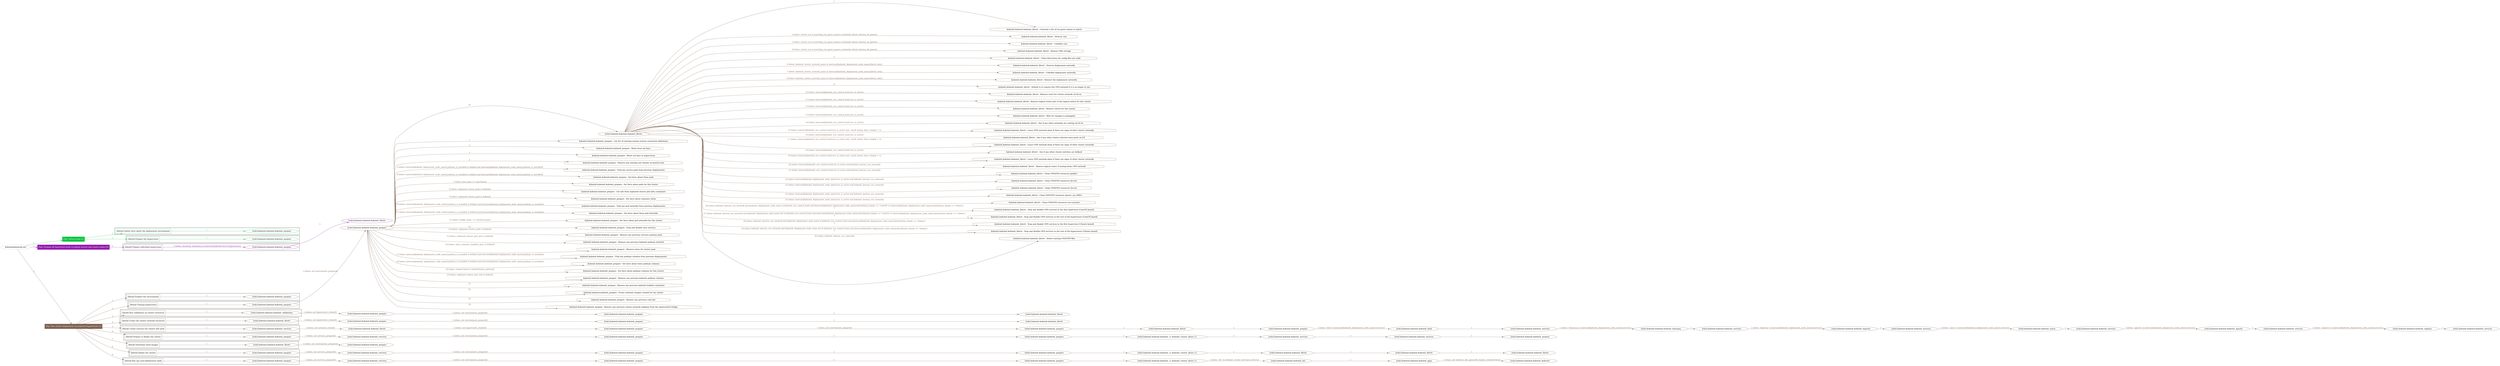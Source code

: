 digraph {
	graph [concentrate=true ordering=in rankdir=LR ratio=fill]
	edge [esep=5 sep=10]
	"kubeinit/playbook.yml" [id=root_node style=dotted]
	play_9b03c49f [label="Play: Initial setup (1)" color="#07c53e" fontcolor="#ffffff" id=play_9b03c49f shape=box style=filled tooltip=localhost]
	"kubeinit/playbook.yml" -> play_9b03c49f [label="1 " color="#07c53e" fontcolor="#07c53e" id=edge_ce563e84 labeltooltip="1 " tooltip="1 "]
	subgraph "kubeinit.kubeinit.kubeinit_prepare" {
		role_ea3f2d76 [label="[role] kubeinit.kubeinit.kubeinit_prepare" color="#07c53e" id=role_ea3f2d76 tooltip="kubeinit.kubeinit.kubeinit_prepare"]
	}
	subgraph "kubeinit.kubeinit.kubeinit_prepare" {
		role_910e93cd [label="[role] kubeinit.kubeinit.kubeinit_prepare" color="#07c53e" id=role_910e93cd tooltip="kubeinit.kubeinit.kubeinit_prepare"]
	}
	subgraph "Play: Initial setup (1)" {
		play_9b03c49f -> block_367d7895 [label=1 color="#07c53e" fontcolor="#07c53e" id=edge_4f99392d labeltooltip=1 tooltip=1]
		subgraph cluster_block_367d7895 {
			block_367d7895 [label="[block] Gather facts about the deployment environment" color="#07c53e" id=block_367d7895 labeltooltip="Gather facts about the deployment environment" shape=box tooltip="Gather facts about the deployment environment"]
			block_367d7895 -> role_ea3f2d76 [label="1 " color="#07c53e" fontcolor="#07c53e" id=edge_33736c6a labeltooltip="1 " tooltip="1 "]
		}
		play_9b03c49f -> block_047cd179 [label=2 color="#07c53e" fontcolor="#07c53e" id=edge_198507aa labeltooltip=2 tooltip=2]
		subgraph cluster_block_047cd179 {
			block_047cd179 [label="[block] Prepare the hypervisors" color="#07c53e" id=block_047cd179 labeltooltip="Prepare the hypervisors" shape=box tooltip="Prepare the hypervisors"]
			block_047cd179 -> role_910e93cd [label="1 " color="#07c53e" fontcolor="#07c53e" id=edge_87e7e172 labeltooltip="1 " tooltip="1 "]
		}
	}
	play_120de9be [label="Play: Prepare all hypervisor hosts to deploy service and cluster nodes (0)" color="#941daf" fontcolor="#ffffff" id=play_120de9be shape=box style=filled tooltip="Play: Prepare all hypervisor hosts to deploy service and cluster nodes (0)"]
	"kubeinit/playbook.yml" -> play_120de9be [label="2 " color="#941daf" fontcolor="#941daf" id=edge_dc11747a labeltooltip="2 " tooltip="2 "]
	subgraph "kubeinit.kubeinit.kubeinit_libvirt" {
		role_c453fd4f [label="[role] kubeinit.kubeinit.kubeinit_libvirt" color="#941daf" id=role_c453fd4f tooltip="kubeinit.kubeinit.kubeinit_libvirt"]
	}
	subgraph "kubeinit.kubeinit.kubeinit_prepare" {
		role_6e5f4d77 [label="[role] kubeinit.kubeinit.kubeinit_prepare" color="#941daf" id=role_6e5f4d77 tooltip="kubeinit.kubeinit.kubeinit_prepare"]
		role_6e5f4d77 -> role_c453fd4f [label="1 " color="#941daf" fontcolor="#941daf" id=edge_f08a06a0 labeltooltip="1 " tooltip="1 "]
	}
	subgraph "Play: Prepare all hypervisor hosts to deploy service and cluster nodes (0)" {
		play_120de9be -> block_267f014a [label=1 color="#941daf" fontcolor="#941daf" id=edge_0d3cc7b7 labeltooltip=1 tooltip=1]
		subgraph cluster_block_267f014a {
			block_267f014a [label="[block] Prepare individual hypervisors" color="#941daf" id=block_267f014a labeltooltip="Prepare individual hypervisors" shape=box tooltip="Prepare individual hypervisors"]
			block_267f014a -> role_6e5f4d77 [label="1 [when: inventory_hostname in hostvars['kubeinit-facts'].hypervisors]" color="#941daf" fontcolor="#941daf" id=edge_3fe60503 labeltooltip="1 [when: inventory_hostname in hostvars['kubeinit-facts'].hypervisors]" tooltip="1 [when: inventory_hostname in hostvars['kubeinit-facts'].hypervisors]"]
		}
	}
	play_b66ddc5e [label="Play: Run cluster deployment on prepared hypervisors (1)" color="#7d614f" fontcolor="#ffffff" id=play_b66ddc5e shape=box style=filled tooltip=localhost]
	"kubeinit/playbook.yml" -> play_b66ddc5e [label="3 " color="#7d614f" fontcolor="#7d614f" id=edge_ed02c7b2 labeltooltip="3 " tooltip="3 "]
	subgraph "kubeinit.kubeinit.kubeinit_prepare" {
		role_e4414ad1 [label="[role] kubeinit.kubeinit.kubeinit_prepare" color="#7d614f" id=role_e4414ad1 tooltip="kubeinit.kubeinit.kubeinit_prepare"]
	}
	subgraph "kubeinit.kubeinit.kubeinit_libvirt" {
		role_cb3f5aa1 [label="[role] kubeinit.kubeinit.kubeinit_libvirt" color="#7d614f" id=role_cb3f5aa1 tooltip="kubeinit.kubeinit.kubeinit_libvirt"]
		task_152ff842 [label="kubeinit.kubeinit.kubeinit_libvirt : Generate a list of vm guest names to match" color="#7d614f" id=task_152ff842 shape=octagon tooltip="kubeinit.kubeinit.kubeinit_libvirt : Generate a list of vm guest names to match"]
		role_cb3f5aa1 -> task_152ff842 [label="1 " color="#7d614f" fontcolor="#7d614f" id=edge_be69f2a0 labeltooltip="1 " tooltip="1 "]
		task_f68d11aa [label="kubeinit.kubeinit.kubeinit_libvirt : Destroy vms" color="#7d614f" id=task_f68d11aa shape=octagon tooltip="kubeinit.kubeinit.kubeinit_libvirt : Destroy vms"]
		role_cb3f5aa1 -> task_f68d11aa [label="2 [when: cluster_vm in matching_vm_guest_names or kubeinit_libvirt_destroy_all_guests]" color="#7d614f" fontcolor="#7d614f" id=edge_ba8ff03d labeltooltip="2 [when: cluster_vm in matching_vm_guest_names or kubeinit_libvirt_destroy_all_guests]" tooltip="2 [when: cluster_vm in matching_vm_guest_names or kubeinit_libvirt_destroy_all_guests]"]
		task_d63e0024 [label="kubeinit.kubeinit.kubeinit_libvirt : Undefine vms" color="#7d614f" id=task_d63e0024 shape=octagon tooltip="kubeinit.kubeinit.kubeinit_libvirt : Undefine vms"]
		role_cb3f5aa1 -> task_d63e0024 [label="3 [when: cluster_vm in matching_vm_guest_names or kubeinit_libvirt_destroy_all_guests]" color="#7d614f" fontcolor="#7d614f" id=edge_ff6541ff labeltooltip="3 [when: cluster_vm in matching_vm_guest_names or kubeinit_libvirt_destroy_all_guests]" tooltip="3 [when: cluster_vm in matching_vm_guest_names or kubeinit_libvirt_destroy_all_guests]"]
		task_0787a7e2 [label="kubeinit.kubeinit.kubeinit_libvirt : Remove VMs storage" color="#7d614f" id=task_0787a7e2 shape=octagon tooltip="kubeinit.kubeinit.kubeinit_libvirt : Remove VMs storage"]
		role_cb3f5aa1 -> task_0787a7e2 [label="4 [when: cluster_vm in matching_vm_guest_names or kubeinit_libvirt_destroy_all_guests]" color="#7d614f" fontcolor="#7d614f" id=edge_93c1e939 labeltooltip="4 [when: cluster_vm in matching_vm_guest_names or kubeinit_libvirt_destroy_all_guests]" tooltip="4 [when: cluster_vm in matching_vm_guest_names or kubeinit_libvirt_destroy_all_guests]"]
		task_1812cff5 [label="kubeinit.kubeinit.kubeinit_libvirt : Clean directories for config files per node" color="#7d614f" id=task_1812cff5 shape=octagon tooltip="kubeinit.kubeinit.kubeinit_libvirt : Clean directories for config files per node"]
		role_cb3f5aa1 -> task_1812cff5 [label="5 " color="#7d614f" fontcolor="#7d614f" id=edge_5e1ae7dd labeltooltip="5 " tooltip="5 "]
		task_f89df092 [label="kubeinit.kubeinit.kubeinit_libvirt : Destroy deployment networks" color="#7d614f" id=task_f89df092 shape=octagon tooltip="kubeinit.kubeinit.kubeinit_libvirt : Destroy deployment networks"]
		role_cb3f5aa1 -> task_f89df092 [label="6 [when: kubeinit_cluster_network_name in hostvars[kubeinit_deployment_node_name].libvirt_nets]" color="#7d614f" fontcolor="#7d614f" id=edge_91b33092 labeltooltip="6 [when: kubeinit_cluster_network_name in hostvars[kubeinit_deployment_node_name].libvirt_nets]" tooltip="6 [when: kubeinit_cluster_network_name in hostvars[kubeinit_deployment_node_name].libvirt_nets]"]
		task_be8a04f0 [label="kubeinit.kubeinit.kubeinit_libvirt : Undefine deployment networks" color="#7d614f" id=task_be8a04f0 shape=octagon tooltip="kubeinit.kubeinit.kubeinit_libvirt : Undefine deployment networks"]
		role_cb3f5aa1 -> task_be8a04f0 [label="7 [when: kubeinit_cluster_network_name in hostvars[kubeinit_deployment_node_name].libvirt_nets]" color="#7d614f" fontcolor="#7d614f" id=edge_1d83978b labeltooltip="7 [when: kubeinit_cluster_network_name in hostvars[kubeinit_deployment_node_name].libvirt_nets]" tooltip="7 [when: kubeinit_cluster_network_name in hostvars[kubeinit_deployment_node_name].libvirt_nets]"]
		task_0ae4b188 [label="kubeinit.kubeinit.kubeinit_libvirt : Remove the deployment networks" color="#7d614f" id=task_0ae4b188 shape=octagon tooltip="kubeinit.kubeinit.kubeinit_libvirt : Remove the deployment networks"]
		role_cb3f5aa1 -> task_0ae4b188 [label="8 [when: kubeinit_cluster_network_name in hostvars[kubeinit_deployment_node_name].libvirt_nets]" color="#7d614f" fontcolor="#7d614f" id=edge_84e04478 labeltooltip="8 [when: kubeinit_cluster_network_name in hostvars[kubeinit_deployment_node_name].libvirt_nets]" tooltip="8 [when: kubeinit_cluster_network_name in hostvars[kubeinit_deployment_node_name].libvirt_nets]"]
		task_77b7d2a0 [label="kubeinit.kubeinit.kubeinit_libvirt : Default is to remove the OVN network if it is no longer in use" color="#7d614f" id=task_77b7d2a0 shape=octagon tooltip="kubeinit.kubeinit.kubeinit_libvirt : Default is to remove the OVN network if it is no longer in use"]
		role_cb3f5aa1 -> task_77b7d2a0 [label="9 " color="#7d614f" fontcolor="#7d614f" id=edge_31753a27 labeltooltip="9 " tooltip="9 "]
		task_e1d1eb68 [label="kubeinit.kubeinit.kubeinit_libvirt : Remove route for cluster network via br-ex" color="#7d614f" id=task_e1d1eb68 shape=octagon tooltip="kubeinit.kubeinit.kubeinit_libvirt : Remove route for cluster network via br-ex"]
		role_cb3f5aa1 -> task_e1d1eb68 [label="10 [when: hostvars[kubeinit_ovn_central_host].ovs_is_active]" color="#7d614f" fontcolor="#7d614f" id=edge_6718ebf2 labeltooltip="10 [when: hostvars[kubeinit_ovn_central_host].ovs_is_active]" tooltip="10 [when: hostvars[kubeinit_ovn_central_host].ovs_is_active]"]
		task_5ffcaff9 [label="kubeinit.kubeinit.kubeinit_libvirt : Remove logical router port of the logical switch for this cluster" color="#7d614f" id=task_5ffcaff9 shape=octagon tooltip="kubeinit.kubeinit.kubeinit_libvirt : Remove logical router port of the logical switch for this cluster"]
		role_cb3f5aa1 -> task_5ffcaff9 [label="11 [when: hostvars[kubeinit_ovn_central_host].ovs_is_active]" color="#7d614f" fontcolor="#7d614f" id=edge_6e99b654 labeltooltip="11 [when: hostvars[kubeinit_ovn_central_host].ovs_is_active]" tooltip="11 [when: hostvars[kubeinit_ovn_central_host].ovs_is_active]"]
		task_8baf6401 [label="kubeinit.kubeinit.kubeinit_libvirt : Remove switch for this cluster" color="#7d614f" id=task_8baf6401 shape=octagon tooltip="kubeinit.kubeinit.kubeinit_libvirt : Remove switch for this cluster"]
		role_cb3f5aa1 -> task_8baf6401 [label="12 [when: hostvars[kubeinit_ovn_central_host].ovs_is_active]" color="#7d614f" fontcolor="#7d614f" id=edge_651eedff labeltooltip="12 [when: hostvars[kubeinit_ovn_central_host].ovs_is_active]" tooltip="12 [when: hostvars[kubeinit_ovn_central_host].ovs_is_active]"]
		task_18acc7c0 [label="kubeinit.kubeinit.kubeinit_libvirt : Wait for changes to propagate" color="#7d614f" id=task_18acc7c0 shape=octagon tooltip="kubeinit.kubeinit.kubeinit_libvirt : Wait for changes to propagate"]
		role_cb3f5aa1 -> task_18acc7c0 [label="13 [when: hostvars[kubeinit_ovn_central_host].ovs_is_active]" color="#7d614f" fontcolor="#7d614f" id=edge_e9fc0480 labeltooltip="13 [when: hostvars[kubeinit_ovn_central_host].ovs_is_active]" tooltip="13 [when: hostvars[kubeinit_ovn_central_host].ovs_is_active]"]
		task_b738a332 [label="kubeinit.kubeinit.kubeinit_libvirt : See if any other networks are routing via br-ex" color="#7d614f" id=task_b738a332 shape=octagon tooltip="kubeinit.kubeinit.kubeinit_libvirt : See if any other networks are routing via br-ex"]
		role_cb3f5aa1 -> task_b738a332 [label="14 [when: hostvars[kubeinit_ovn_central_host].ovs_is_active]" color="#7d614f" fontcolor="#7d614f" id=edge_4305cec6 labeltooltip="14 [when: hostvars[kubeinit_ovn_central_host].ovs_is_active]" tooltip="14 [when: hostvars[kubeinit_ovn_central_host].ovs_is_active]"]
		task_cc8a79f1 [label="kubeinit.kubeinit.kubeinit_libvirt : Leave OVN network alone if there are signs of other cluster networks" color="#7d614f" id=task_cc8a79f1 shape=octagon tooltip="kubeinit.kubeinit.kubeinit_libvirt : Leave OVN network alone if there are signs of other cluster networks"]
		role_cb3f5aa1 -> task_cc8a79f1 [label="15 [when: hostvars[kubeinit_ovn_central_host].ovs_is_active and _result.stdout_lines | length > 1]" color="#7d614f" fontcolor="#7d614f" id=edge_d80d308b labeltooltip="15 [when: hostvars[kubeinit_ovn_central_host].ovs_is_active and _result.stdout_lines | length > 1]" tooltip="15 [when: hostvars[kubeinit_ovn_central_host].ovs_is_active and _result.stdout_lines | length > 1]"]
		task_c8e9c8ca [label="kubeinit.kubeinit.kubeinit_libvirt : See if any other cluster switches have ports on lr0" color="#7d614f" id=task_c8e9c8ca shape=octagon tooltip="kubeinit.kubeinit.kubeinit_libvirt : See if any other cluster switches have ports on lr0"]
		role_cb3f5aa1 -> task_c8e9c8ca [label="16 [when: hostvars[kubeinit_ovn_central_host].ovs_is_active]" color="#7d614f" fontcolor="#7d614f" id=edge_13fbd708 labeltooltip="16 [when: hostvars[kubeinit_ovn_central_host].ovs_is_active]" tooltip="16 [when: hostvars[kubeinit_ovn_central_host].ovs_is_active]"]
		task_c481d9aa [label="kubeinit.kubeinit.kubeinit_libvirt : Leave OVN network alone if there are signs of other cluster networks" color="#7d614f" id=task_c481d9aa shape=octagon tooltip="kubeinit.kubeinit.kubeinit_libvirt : Leave OVN network alone if there are signs of other cluster networks"]
		role_cb3f5aa1 -> task_c481d9aa [label="17 [when: hostvars[kubeinit_ovn_central_host].ovs_is_active and _result.stdout_lines | length > 1]" color="#7d614f" fontcolor="#7d614f" id=edge_6d869e7c labeltooltip="17 [when: hostvars[kubeinit_ovn_central_host].ovs_is_active and _result.stdout_lines | length > 1]" tooltip="17 [when: hostvars[kubeinit_ovn_central_host].ovs_is_active and _result.stdout_lines | length > 1]"]
		task_601b9398 [label="kubeinit.kubeinit.kubeinit_libvirt : See if any other cluster switches are defined" color="#7d614f" id=task_601b9398 shape=octagon tooltip="kubeinit.kubeinit.kubeinit_libvirt : See if any other cluster switches are defined"]
		role_cb3f5aa1 -> task_601b9398 [label="18 [when: hostvars[kubeinit_ovn_central_host].ovs_is_active]" color="#7d614f" fontcolor="#7d614f" id=edge_7e398bae labeltooltip="18 [when: hostvars[kubeinit_ovn_central_host].ovs_is_active]" tooltip="18 [when: hostvars[kubeinit_ovn_central_host].ovs_is_active]"]
		task_a0e335ee [label="kubeinit.kubeinit.kubeinit_libvirt : Leave OVN network alone if there are signs of other cluster networks" color="#7d614f" id=task_a0e335ee shape=octagon tooltip="kubeinit.kubeinit.kubeinit_libvirt : Leave OVN network alone if there are signs of other cluster networks"]
		role_cb3f5aa1 -> task_a0e335ee [label="19 [when: hostvars[kubeinit_ovn_central_host].ovs_is_active and _result.stdout_lines | length > 1]" color="#7d614f" fontcolor="#7d614f" id=edge_edf853e1 labeltooltip="19 [when: hostvars[kubeinit_ovn_central_host].ovs_is_active and _result.stdout_lines | length > 1]" tooltip="19 [when: hostvars[kubeinit_ovn_central_host].ovs_is_active and _result.stdout_lines | length > 1]"]
		task_d4d294b4 [label="kubeinit.kubeinit.kubeinit_libvirt : Remove logical router if tearing down OVN network" color="#7d614f" id=task_d4d294b4 shape=octagon tooltip="kubeinit.kubeinit.kubeinit_libvirt : Remove logical router if tearing down OVN network"]
		role_cb3f5aa1 -> task_d4d294b4 [label="20 [when: hostvars[kubeinit_ovn_central_host].ovs_is_active and kubeinit_destroy_ovn_network]" color="#7d614f" fontcolor="#7d614f" id=edge_8a66e377 labeltooltip="20 [when: hostvars[kubeinit_ovn_central_host].ovs_is_active and kubeinit_destroy_ovn_network]" tooltip="20 [when: hostvars[kubeinit_ovn_central_host].ovs_is_active and kubeinit_destroy_ovn_network]"]
		task_e05523f5 [label="kubeinit.kubeinit.kubeinit_libvirt : Clean OVN/OVS resources (public)" color="#7d614f" id=task_e05523f5 shape=octagon tooltip="kubeinit.kubeinit.kubeinit_libvirt : Clean OVN/OVS resources (public)"]
		role_cb3f5aa1 -> task_e05523f5 [label="21 [when: hostvars[kubeinit_ovn_central_host].ovs_is_active and kubeinit_destroy_ovn_network]" color="#7d614f" fontcolor="#7d614f" id=edge_0ddb878b labeltooltip="21 [when: hostvars[kubeinit_ovn_central_host].ovs_is_active and kubeinit_destroy_ovn_network]" tooltip="21 [when: hostvars[kubeinit_ovn_central_host].ovs_is_active and kubeinit_destroy_ovn_network]"]
		task_2f2ffefe [label="kubeinit.kubeinit.kubeinit_libvirt : Clean OVN/OVS resources (br-int)" color="#7d614f" id=task_2f2ffefe shape=octagon tooltip="kubeinit.kubeinit.kubeinit_libvirt : Clean OVN/OVS resources (br-int)"]
		role_cb3f5aa1 -> task_2f2ffefe [label="22 [when: hostvars[kubeinit_deployment_node_name].ovs_is_active and kubeinit_destroy_ovn_network]" color="#7d614f" fontcolor="#7d614f" id=edge_df5b844f labeltooltip="22 [when: hostvars[kubeinit_deployment_node_name].ovs_is_active and kubeinit_destroy_ovn_network]" tooltip="22 [when: hostvars[kubeinit_deployment_node_name].ovs_is_active and kubeinit_destroy_ovn_network]"]
		task_a9607b09 [label="kubeinit.kubeinit.kubeinit_libvirt : Clean OVN/OVS resources (br-ex)" color="#7d614f" id=task_a9607b09 shape=octagon tooltip="kubeinit.kubeinit.kubeinit_libvirt : Clean OVN/OVS resources (br-ex)"]
		role_cb3f5aa1 -> task_a9607b09 [label="23 [when: hostvars[kubeinit_deployment_node_name].ovs_is_active and kubeinit_destroy_ovn_network]" color="#7d614f" fontcolor="#7d614f" id=edge_3186e2c1 labeltooltip="23 [when: hostvars[kubeinit_deployment_node_name].ovs_is_active and kubeinit_destroy_ovn_network]" tooltip="23 [when: hostvars[kubeinit_deployment_node_name].ovs_is_active and kubeinit_destroy_ovn_network]"]
		task_2b6ade35 [label="kubeinit.kubeinit.kubeinit_libvirt : Clean OVN/OVS resources (genev_sys_6081)" color="#7d614f" id=task_2b6ade35 shape=octagon tooltip="kubeinit.kubeinit.kubeinit_libvirt : Clean OVN/OVS resources (genev_sys_6081)"]
		role_cb3f5aa1 -> task_2b6ade35 [label="24 [when: hostvars[kubeinit_deployment_node_name].ovs_is_active and kubeinit_destroy_ovn_network]" color="#7d614f" fontcolor="#7d614f" id=edge_e80ba204 labeltooltip="24 [when: hostvars[kubeinit_deployment_node_name].ovs_is_active and kubeinit_destroy_ovn_network]" tooltip="24 [when: hostvars[kubeinit_deployment_node_name].ovs_is_active and kubeinit_destroy_ovn_network]"]
		task_a845f128 [label="kubeinit.kubeinit.kubeinit_libvirt : Clean OVN/OVS resources (ovs-system)" color="#7d614f" id=task_a845f128 shape=octagon tooltip="kubeinit.kubeinit.kubeinit_libvirt : Clean OVN/OVS resources (ovs-system)"]
		role_cb3f5aa1 -> task_a845f128 [label="25 [when: hostvars[kubeinit_deployment_node_name].ovs_is_active and kubeinit_destroy_ovn_network]" color="#7d614f" fontcolor="#7d614f" id=edge_c0b20e2d labeltooltip="25 [when: hostvars[kubeinit_deployment_node_name].ovs_is_active and kubeinit_destroy_ovn_network]" tooltip="25 [when: hostvars[kubeinit_deployment_node_name].ovs_is_active and kubeinit_destroy_ovn_network]"]
		task_f8474084 [label="kubeinit.kubeinit.kubeinit_libvirt : Stop and disable OVN services in the first hypervisor (CentOS based)" color="#7d614f" id=task_f8474084 shape=octagon tooltip="kubeinit.kubeinit.kubeinit_libvirt : Stop and disable OVN services in the first hypervisor (CentOS based)"]
		role_cb3f5aa1 -> task_f8474084 [label="26 [when: kubeinit_destroy_ovn_network and (kubeinit_deployment_node_name in kubeinit_ovn_central_host) and (hostvars[kubeinit_deployment_node_name].distribution_family == 'CentOS' or hostvars[kubeinit_deployment_node_name].distribution_family == 'Fedora')
]" color="#7d614f" fontcolor="#7d614f" id=edge_27b8c31a labeltooltip="26 [when: kubeinit_destroy_ovn_network and (kubeinit_deployment_node_name in kubeinit_ovn_central_host) and (hostvars[kubeinit_deployment_node_name].distribution_family == 'CentOS' or hostvars[kubeinit_deployment_node_name].distribution_family == 'Fedora')
]" tooltip="26 [when: kubeinit_destroy_ovn_network and (kubeinit_deployment_node_name in kubeinit_ovn_central_host) and (hostvars[kubeinit_deployment_node_name].distribution_family == 'CentOS' or hostvars[kubeinit_deployment_node_name].distribution_family == 'Fedora')
]"]
		task_1f9efeea [label="kubeinit.kubeinit.kubeinit_libvirt : Stop and disable OVN services in the rest of the hypervisors (CentOS based)" color="#7d614f" id=task_1f9efeea shape=octagon tooltip="kubeinit.kubeinit.kubeinit_libvirt : Stop and disable OVN services in the rest of the hypervisors (CentOS based)"]
		role_cb3f5aa1 -> task_1f9efeea [label="27 [when: kubeinit_destroy_ovn_network and (kubeinit_deployment_node_name not in kubeinit_ovn_central_host) and (hostvars[kubeinit_deployment_node_name].distribution_family == 'CentOS' or hostvars[kubeinit_deployment_node_name].distribution_family == 'Fedora')
]" color="#7d614f" fontcolor="#7d614f" id=edge_87b93292 labeltooltip="27 [when: kubeinit_destroy_ovn_network and (kubeinit_deployment_node_name not in kubeinit_ovn_central_host) and (hostvars[kubeinit_deployment_node_name].distribution_family == 'CentOS' or hostvars[kubeinit_deployment_node_name].distribution_family == 'Fedora')
]" tooltip="27 [when: kubeinit_destroy_ovn_network and (kubeinit_deployment_node_name not in kubeinit_ovn_central_host) and (hostvars[kubeinit_deployment_node_name].distribution_family == 'CentOS' or hostvars[kubeinit_deployment_node_name].distribution_family == 'Fedora')
]"]
		task_d31a7c79 [label="kubeinit.kubeinit.kubeinit_libvirt : Stop and disable OVN services in the first hypervisor (Ubuntu based)" color="#7d614f" id=task_d31a7c79 shape=octagon tooltip="kubeinit.kubeinit.kubeinit_libvirt : Stop and disable OVN services in the first hypervisor (Ubuntu based)"]
		role_cb3f5aa1 -> task_d31a7c79 [label="28 [when: kubeinit_destroy_ovn_network and (kubeinit_deployment_node_name in kubeinit_ovn_central_host) and (hostvars[kubeinit_deployment_node_name].distribution_family == 'Debian')
]" color="#7d614f" fontcolor="#7d614f" id=edge_0b1773cb labeltooltip="28 [when: kubeinit_destroy_ovn_network and (kubeinit_deployment_node_name in kubeinit_ovn_central_host) and (hostvars[kubeinit_deployment_node_name].distribution_family == 'Debian')
]" tooltip="28 [when: kubeinit_destroy_ovn_network and (kubeinit_deployment_node_name in kubeinit_ovn_central_host) and (hostvars[kubeinit_deployment_node_name].distribution_family == 'Debian')
]"]
		task_7dfd1e8e [label="kubeinit.kubeinit.kubeinit_libvirt : Stop and disable OVN services in the rest of the hypervisors (Ubuntu based)" color="#7d614f" id=task_7dfd1e8e shape=octagon tooltip="kubeinit.kubeinit.kubeinit_libvirt : Stop and disable OVN services in the rest of the hypervisors (Ubuntu based)"]
		role_cb3f5aa1 -> task_7dfd1e8e [label="29 [when: kubeinit_destroy_ovn_network and (kubeinit_deployment_node_name not in kubeinit_ovn_central_host) and (hostvars[kubeinit_deployment_node_name].distribution_family == 'Debian')
]" color="#7d614f" fontcolor="#7d614f" id=edge_e956a1b7 labeltooltip="29 [when: kubeinit_destroy_ovn_network and (kubeinit_deployment_node_name not in kubeinit_ovn_central_host) and (hostvars[kubeinit_deployment_node_name].distribution_family == 'Debian')
]" tooltip="29 [when: kubeinit_destroy_ovn_network and (kubeinit_deployment_node_name not in kubeinit_ovn_central_host) and (hostvars[kubeinit_deployment_node_name].distribution_family == 'Debian')
]"]
		task_c79d8764 [label="kubeinit.kubeinit.kubeinit_libvirt : Delete existing OVS/OVN files" color="#7d614f" id=task_c79d8764 shape=octagon tooltip="kubeinit.kubeinit.kubeinit_libvirt : Delete existing OVS/OVN files"]
		role_cb3f5aa1 -> task_c79d8764 [label="30 [when: kubeinit_destroy_ovn_network]" color="#7d614f" fontcolor="#7d614f" id=edge_5e4ae844 labeltooltip="30 [when: kubeinit_destroy_ovn_network]" tooltip="30 [when: kubeinit_destroy_ovn_network]"]
	}
	subgraph "kubeinit.kubeinit.kubeinit_prepare" {
		role_1305fa39 [label="[role] kubeinit.kubeinit.kubeinit_prepare" color="#7d614f" id=role_1305fa39 tooltip="kubeinit.kubeinit.kubeinit_prepare"]
		task_07530572 [label="kubeinit.kubeinit.kubeinit_prepare : Get list of existing remote system connection definitions" color="#7d614f" id=task_07530572 shape=octagon tooltip="kubeinit.kubeinit.kubeinit_prepare : Get list of existing remote system connection definitions"]
		role_1305fa39 -> task_07530572 [label="1 " color="#7d614f" fontcolor="#7d614f" id=edge_0e7c2be8 labeltooltip="1 " tooltip="1 "]
		task_9a6a26d5 [label="kubeinit.kubeinit.kubeinit_prepare : Reset local ssh keys" color="#7d614f" id=task_9a6a26d5 shape=octagon tooltip="kubeinit.kubeinit.kubeinit_prepare : Reset local ssh keys"]
		role_1305fa39 -> task_9a6a26d5 [label="2 " color="#7d614f" fontcolor="#7d614f" id=edge_40d7a63b labeltooltip="2 " tooltip="2 "]
		task_afe90c74 [label="kubeinit.kubeinit.kubeinit_prepare : Reset ssh keys in hypervisors" color="#7d614f" id=task_afe90c74 shape=octagon tooltip="kubeinit.kubeinit.kubeinit_prepare : Reset ssh keys in hypervisors"]
		role_1305fa39 -> task_afe90c74 [label="3 " color="#7d614f" fontcolor="#7d614f" id=edge_f7490c20 labeltooltip="3 " tooltip="3 "]
		task_6c004dfc [label="kubeinit.kubeinit.kubeinit_prepare : Remove any existing ssh tunnels on bastion host" color="#7d614f" id=task_6c004dfc shape=octagon tooltip="kubeinit.kubeinit.kubeinit_prepare : Remove any existing ssh tunnels on bastion host"]
		role_1305fa39 -> task_6c004dfc [label="4 " color="#7d614f" fontcolor="#7d614f" id=edge_57b8ab7f labeltooltip="4 " tooltip="4 "]
		task_c76e0305 [label="kubeinit.kubeinit.kubeinit_prepare : Find any service pods from previous deployments" color="#7d614f" id=task_c76e0305 shape=octagon tooltip="kubeinit.kubeinit.kubeinit_prepare : Find any service pods from previous deployments"]
		role_1305fa39 -> task_c76e0305 [label="5 [when: hostvars[kubeinit_deployment_node_name].podman_is_installed is defined and hostvars[kubeinit_deployment_node_name].podman_is_installed]" color="#7d614f" fontcolor="#7d614f" id=edge_1da28982 labeltooltip="5 [when: hostvars[kubeinit_deployment_node_name].podman_is_installed is defined and hostvars[kubeinit_deployment_node_name].podman_is_installed]" tooltip="5 [when: hostvars[kubeinit_deployment_node_name].podman_is_installed is defined and hostvars[kubeinit_deployment_node_name].podman_is_installed]"]
		task_81d58223 [label="kubeinit.kubeinit.kubeinit_prepare : Set facts about those pods" color="#7d614f" id=task_81d58223 shape=octagon tooltip="kubeinit.kubeinit.kubeinit_prepare : Set facts about those pods"]
		role_1305fa39 -> task_81d58223 [label="6 [when: hostvars[kubeinit_deployment_node_name].podman_is_installed is defined and hostvars[kubeinit_deployment_node_name].podman_is_installed]" color="#7d614f" fontcolor="#7d614f" id=edge_a1e1afdb labeltooltip="6 [when: hostvars[kubeinit_deployment_node_name].podman_is_installed is defined and hostvars[kubeinit_deployment_node_name].podman_is_installed]" tooltip="6 [when: hostvars[kubeinit_deployment_node_name].podman_is_installed is defined and hostvars[kubeinit_deployment_node_name].podman_is_installed]"]
		task_96f0ed7d [label="kubeinit.kubeinit.kubeinit_prepare : Set facts about pods for this cluster" color="#7d614f" id=task_96f0ed7d shape=octagon tooltip="kubeinit.kubeinit.kubeinit_prepare : Set facts about pods for this cluster"]
		role_1305fa39 -> task_96f0ed7d [label="7 [when: pod_name == pod.Name]" color="#7d614f" fontcolor="#7d614f" id=edge_bba8ddf0 labeltooltip="7 [when: pod_name == pod.Name]" tooltip="7 [when: pod_name == pod.Name]"]
		task_2ee943cb [label="kubeinit.kubeinit.kubeinit_prepare : Get info from orphaned cluster pod infra containers" color="#7d614f" id=task_2ee943cb shape=octagon tooltip="kubeinit.kubeinit.kubeinit_prepare : Get info from orphaned cluster pod infra containers"]
		role_1305fa39 -> task_2ee943cb [label="8 [when: orphaned_cluster_pods is defined]" color="#7d614f" fontcolor="#7d614f" id=edge_8aaa1b11 labeltooltip="8 [when: orphaned_cluster_pods is defined]" tooltip="8 [when: orphaned_cluster_pods is defined]"]
		task_6b6cdc06 [label="kubeinit.kubeinit.kubeinit_prepare : Set facts about container netns" color="#7d614f" id=task_6b6cdc06 shape=octagon tooltip="kubeinit.kubeinit.kubeinit_prepare : Set facts about container netns"]
		role_1305fa39 -> task_6b6cdc06 [label="9 [when: orphaned_cluster_pods is defined]" color="#7d614f" fontcolor="#7d614f" id=edge_9383192e labeltooltip="9 [when: orphaned_cluster_pods is defined]" tooltip="9 [when: orphaned_cluster_pods is defined]"]
		task_0dc20953 [label="kubeinit.kubeinit.kubeinit_prepare : Find any pod networks from previous deployments" color="#7d614f" id=task_0dc20953 shape=octagon tooltip="kubeinit.kubeinit.kubeinit_prepare : Find any pod networks from previous deployments"]
		role_1305fa39 -> task_0dc20953 [label="10 [when: hostvars[kubeinit_deployment_node_name].podman_is_installed is defined and hostvars[kubeinit_deployment_node_name].podman_is_installed]" color="#7d614f" fontcolor="#7d614f" id=edge_981bcd13 labeltooltip="10 [when: hostvars[kubeinit_deployment_node_name].podman_is_installed is defined and hostvars[kubeinit_deployment_node_name].podman_is_installed]" tooltip="10 [when: hostvars[kubeinit_deployment_node_name].podman_is_installed is defined and hostvars[kubeinit_deployment_node_name].podman_is_installed]"]
		task_c41add2a [label="kubeinit.kubeinit.kubeinit_prepare : Set facts about those pod networks" color="#7d614f" id=task_c41add2a shape=octagon tooltip="kubeinit.kubeinit.kubeinit_prepare : Set facts about those pod networks"]
		role_1305fa39 -> task_c41add2a [label="11 [when: hostvars[kubeinit_deployment_node_name].podman_is_installed is defined and hostvars[kubeinit_deployment_node_name].podman_is_installed]" color="#7d614f" fontcolor="#7d614f" id=edge_9c867794 labeltooltip="11 [when: hostvars[kubeinit_deployment_node_name].podman_is_installed is defined and hostvars[kubeinit_deployment_node_name].podman_is_installed]" tooltip="11 [when: hostvars[kubeinit_deployment_node_name].podman_is_installed is defined and hostvars[kubeinit_deployment_node_name].podman_is_installed]"]
		task_969ad214 [label="kubeinit.kubeinit.kubeinit_prepare : Set facts about pod networks for this cluster" color="#7d614f" id=task_969ad214 shape=octagon tooltip="kubeinit.kubeinit.kubeinit_prepare : Set facts about pod networks for this cluster"]
		role_1305fa39 -> task_969ad214 [label="12 [when: bridge_name == network.name]" color="#7d614f" fontcolor="#7d614f" id=edge_c661bb3a labeltooltip="12 [when: bridge_name == network.name]" tooltip="12 [when: bridge_name == network.name]"]
		task_3c321187 [label="kubeinit.kubeinit.kubeinit_prepare : Stop and disable user services" color="#7d614f" id=task_3c321187 shape=octagon tooltip="kubeinit.kubeinit.kubeinit_prepare : Stop and disable user services"]
		role_1305fa39 -> task_3c321187 [label="13 " color="#7d614f" fontcolor="#7d614f" id=edge_3879af79 labeltooltip="13 " tooltip="13 "]
		task_b31b9d04 [label="kubeinit.kubeinit.kubeinit_prepare : Remove any previous services podman pods" color="#7d614f" id=task_b31b9d04 shape=octagon tooltip="kubeinit.kubeinit.kubeinit_prepare : Remove any previous services podman pods"]
		role_1305fa39 -> task_b31b9d04 [label="14 [when: orphaned_cluster_pods is defined]" color="#7d614f" fontcolor="#7d614f" id=edge_d2e7b4a8 labeltooltip="14 [when: orphaned_cluster_pods is defined]" tooltip="14 [when: orphaned_cluster_pods is defined]"]
		task_568d9bd8 [label="kubeinit.kubeinit.kubeinit_prepare : Remove any previous kubeinit podman network" color="#7d614f" id=task_568d9bd8 shape=octagon tooltip="kubeinit.kubeinit.kubeinit_prepare : Remove any previous kubeinit podman network"]
		role_1305fa39 -> task_568d9bd8 [label="15 [when: orphaned_cluster_pod_nets is defined]" color="#7d614f" fontcolor="#7d614f" id=edge_5e031d22 labeltooltip="15 [when: orphaned_cluster_pod_nets is defined]" tooltip="15 [when: orphaned_cluster_pod_nets is defined]"]
		task_d0c32320 [label="kubeinit.kubeinit.kubeinit_prepare : Remove netns for cluster pods" color="#7d614f" id=task_d0c32320 shape=octagon tooltip="kubeinit.kubeinit.kubeinit_prepare : Remove netns for cluster pods"]
		role_1305fa39 -> task_d0c32320 [label="16 [when: infra_container_sandbox_keys is defined]" color="#7d614f" fontcolor="#7d614f" id=edge_d75b10b3 labeltooltip="16 [when: infra_container_sandbox_keys is defined]" tooltip="16 [when: infra_container_sandbox_keys is defined]"]
		task_2973e880 [label="kubeinit.kubeinit.kubeinit_prepare : Find any podman volumes from previous deployments" color="#7d614f" id=task_2973e880 shape=octagon tooltip="kubeinit.kubeinit.kubeinit_prepare : Find any podman volumes from previous deployments"]
		role_1305fa39 -> task_2973e880 [label="17 [when: hostvars[kubeinit_deployment_node_name].podman_is_installed is defined and hostvars[kubeinit_deployment_node_name].podman_is_installed]" color="#7d614f" fontcolor="#7d614f" id=edge_8a575874 labeltooltip="17 [when: hostvars[kubeinit_deployment_node_name].podman_is_installed is defined and hostvars[kubeinit_deployment_node_name].podman_is_installed]" tooltip="17 [when: hostvars[kubeinit_deployment_node_name].podman_is_installed is defined and hostvars[kubeinit_deployment_node_name].podman_is_installed]"]
		task_5b82c3c7 [label="kubeinit.kubeinit.kubeinit_prepare : Set facts about those podman volumes" color="#7d614f" id=task_5b82c3c7 shape=octagon tooltip="kubeinit.kubeinit.kubeinit_prepare : Set facts about those podman volumes"]
		role_1305fa39 -> task_5b82c3c7 [label="18 [when: hostvars[kubeinit_deployment_node_name].podman_is_installed is defined and hostvars[kubeinit_deployment_node_name].podman_is_installed]" color="#7d614f" fontcolor="#7d614f" id=edge_d858a864 labeltooltip="18 [when: hostvars[kubeinit_deployment_node_name].podman_is_installed is defined and hostvars[kubeinit_deployment_node_name].podman_is_installed]" tooltip="18 [when: hostvars[kubeinit_deployment_node_name].podman_is_installed is defined and hostvars[kubeinit_deployment_node_name].podman_is_installed]"]
		task_e4d938da [label="kubeinit.kubeinit.kubeinit_prepare : Set facts about podman volumes for this cluster" color="#7d614f" id=task_e4d938da shape=octagon tooltip="kubeinit.kubeinit.kubeinit_prepare : Set facts about podman volumes for this cluster"]
		role_1305fa39 -> task_e4d938da [label="19 [when: volume.Name is match(cluster_pattern)]" color="#7d614f" fontcolor="#7d614f" id=edge_ff44c70b labeltooltip="19 [when: volume.Name is match(cluster_pattern)]" tooltip="19 [when: volume.Name is match(cluster_pattern)]"]
		task_229a72b3 [label="kubeinit.kubeinit.kubeinit_prepare : Remove any previous kubeinit podman volumes" color="#7d614f" id=task_229a72b3 shape=octagon tooltip="kubeinit.kubeinit.kubeinit_prepare : Remove any previous kubeinit podman volumes"]
		role_1305fa39 -> task_229a72b3 [label="20 [when: orphaned_cluster_pod_vols is defined]" color="#7d614f" fontcolor="#7d614f" id=edge_b6919438 labeltooltip="20 [when: orphaned_cluster_pod_vols is defined]" tooltip="20 [when: orphaned_cluster_pod_vols is defined]"]
		task_ab149ce8 [label="kubeinit.kubeinit.kubeinit_prepare : Remove any previous kubeinit buildah containers" color="#7d614f" id=task_ab149ce8 shape=octagon tooltip="kubeinit.kubeinit.kubeinit_prepare : Remove any previous kubeinit buildah containers"]
		role_1305fa39 -> task_ab149ce8 [label="21 " color="#7d614f" fontcolor="#7d614f" id=edge_fa92a5ed labeltooltip="21 " tooltip="21 "]
		task_96c40855 [label="kubeinit.kubeinit.kubeinit_prepare : Prune container images created for the cluster" color="#7d614f" id=task_96c40855 shape=octagon tooltip="kubeinit.kubeinit.kubeinit_prepare : Prune container images created for the cluster"]
		role_1305fa39 -> task_96c40855 [label="22 " color="#7d614f" fontcolor="#7d614f" id=edge_ae1ba014 labeltooltip="22 " tooltip="22 "]
		task_13ab0bfd [label="kubeinit.kubeinit.kubeinit_prepare : Remove any previous veth dev" color="#7d614f" id=task_13ab0bfd shape=octagon tooltip="kubeinit.kubeinit.kubeinit_prepare : Remove any previous veth dev"]
		role_1305fa39 -> task_13ab0bfd [label="23 " color="#7d614f" fontcolor="#7d614f" id=edge_b15c7baa labeltooltip="23 " tooltip="23 "]
		task_591d3098 [label="kubeinit.kubeinit.kubeinit_prepare : Remove any previous cluster network endpoint from the openvswitch bridge" color="#7d614f" id=task_591d3098 shape=octagon tooltip="kubeinit.kubeinit.kubeinit_prepare : Remove any previous cluster network endpoint from the openvswitch bridge"]
		role_1305fa39 -> task_591d3098 [label="24 " color="#7d614f" fontcolor="#7d614f" id=edge_e77fd4dd labeltooltip="24 " tooltip="24 "]
		role_1305fa39 -> role_cb3f5aa1 [label="25 " color="#7d614f" fontcolor="#7d614f" id=edge_f51152d0 labeltooltip="25 " tooltip="25 "]
	}
	subgraph "kubeinit.kubeinit.kubeinit_prepare" {
		role_b50e9c7e [label="[role] kubeinit.kubeinit.kubeinit_prepare" color="#7d614f" id=role_b50e9c7e tooltip="kubeinit.kubeinit.kubeinit_prepare"]
		role_b50e9c7e -> role_1305fa39 [label="1 [when: not environment_prepared]" color="#7d614f" fontcolor="#7d614f" id=edge_c71a978b labeltooltip="1 [when: not environment_prepared]" tooltip="1 [when: not environment_prepared]"]
	}
	subgraph "kubeinit.kubeinit.kubeinit_libvirt" {
		role_cf2c6d75 [label="[role] kubeinit.kubeinit.kubeinit_libvirt" color="#7d614f" id=role_cf2c6d75 tooltip="kubeinit.kubeinit.kubeinit_libvirt"]
	}
	subgraph "kubeinit.kubeinit.kubeinit_prepare" {
		role_45f0d43e [label="[role] kubeinit.kubeinit.kubeinit_prepare" color="#7d614f" id=role_45f0d43e tooltip="kubeinit.kubeinit.kubeinit_prepare"]
		role_45f0d43e -> role_cf2c6d75 [label="1 " color="#7d614f" fontcolor="#7d614f" id=edge_edf56524 labeltooltip="1 " tooltip="1 "]
	}
	subgraph "kubeinit.kubeinit.kubeinit_prepare" {
		role_36e6b920 [label="[role] kubeinit.kubeinit.kubeinit_prepare" color="#7d614f" id=role_36e6b920 tooltip="kubeinit.kubeinit.kubeinit_prepare"]
		role_36e6b920 -> role_45f0d43e [label="1 [when: not environment_prepared]" color="#7d614f" fontcolor="#7d614f" id=edge_c31ab4fa labeltooltip="1 [when: not environment_prepared]" tooltip="1 [when: not environment_prepared]"]
	}
	subgraph "kubeinit.kubeinit.kubeinit_validations" {
		role_872a0805 [label="[role] kubeinit.kubeinit.kubeinit_validations" color="#7d614f" id=role_872a0805 tooltip="kubeinit.kubeinit.kubeinit_validations"]
		role_872a0805 -> role_36e6b920 [label="1 [when: not hypervisors_cleaned]" color="#7d614f" fontcolor="#7d614f" id=edge_79d1aeef labeltooltip="1 [when: not hypervisors_cleaned]" tooltip="1 [when: not hypervisors_cleaned]"]
	}
	subgraph "kubeinit.kubeinit.kubeinit_libvirt" {
		role_ad26671f [label="[role] kubeinit.kubeinit.kubeinit_libvirt" color="#7d614f" id=role_ad26671f tooltip="kubeinit.kubeinit.kubeinit_libvirt"]
	}
	subgraph "kubeinit.kubeinit.kubeinit_prepare" {
		role_972b7a59 [label="[role] kubeinit.kubeinit.kubeinit_prepare" color="#7d614f" id=role_972b7a59 tooltip="kubeinit.kubeinit.kubeinit_prepare"]
		role_972b7a59 -> role_ad26671f [label="1 " color="#7d614f" fontcolor="#7d614f" id=edge_adc4ce73 labeltooltip="1 " tooltip="1 "]
	}
	subgraph "kubeinit.kubeinit.kubeinit_prepare" {
		role_2de4ba44 [label="[role] kubeinit.kubeinit.kubeinit_prepare" color="#7d614f" id=role_2de4ba44 tooltip="kubeinit.kubeinit.kubeinit_prepare"]
		role_2de4ba44 -> role_972b7a59 [label="1 [when: not environment_prepared]" color="#7d614f" fontcolor="#7d614f" id=edge_60b7972f labeltooltip="1 [when: not environment_prepared]" tooltip="1 [when: not environment_prepared]"]
	}
	subgraph "kubeinit.kubeinit.kubeinit_libvirt" {
		role_8a8c46c4 [label="[role] kubeinit.kubeinit.kubeinit_libvirt" color="#7d614f" id=role_8a8c46c4 tooltip="kubeinit.kubeinit.kubeinit_libvirt"]
		role_8a8c46c4 -> role_2de4ba44 [label="1 [when: not hypervisors_cleaned]" color="#7d614f" fontcolor="#7d614f" id=edge_8be74636 labeltooltip="1 [when: not hypervisors_cleaned]" tooltip="1 [when: not hypervisors_cleaned]"]
	}
	subgraph "kubeinit.kubeinit.kubeinit_services" {
		role_b543283d [label="[role] kubeinit.kubeinit.kubeinit_services" color="#7d614f" id=role_b543283d tooltip="kubeinit.kubeinit.kubeinit_services"]
	}
	subgraph "kubeinit.kubeinit.kubeinit_registry" {
		role_dfd4e4c7 [label="[role] kubeinit.kubeinit.kubeinit_registry" color="#7d614f" id=role_dfd4e4c7 tooltip="kubeinit.kubeinit.kubeinit_registry"]
		role_dfd4e4c7 -> role_b543283d [label="1 " color="#7d614f" fontcolor="#7d614f" id=edge_8f48f579 labeltooltip="1 " tooltip="1 "]
	}
	subgraph "kubeinit.kubeinit.kubeinit_services" {
		role_39b8b806 [label="[role] kubeinit.kubeinit.kubeinit_services" color="#7d614f" id=role_39b8b806 tooltip="kubeinit.kubeinit.kubeinit_services"]
		role_39b8b806 -> role_dfd4e4c7 [label="1 [when: 'registry' in hostvars[kubeinit_deployment_node_name].services]" color="#7d614f" fontcolor="#7d614f" id=edge_9f2d0caf labeltooltip="1 [when: 'registry' in hostvars[kubeinit_deployment_node_name].services]" tooltip="1 [when: 'registry' in hostvars[kubeinit_deployment_node_name].services]"]
	}
	subgraph "kubeinit.kubeinit.kubeinit_apache" {
		role_dbaed63a [label="[role] kubeinit.kubeinit.kubeinit_apache" color="#7d614f" id=role_dbaed63a tooltip="kubeinit.kubeinit.kubeinit_apache"]
		role_dbaed63a -> role_39b8b806 [label="1 " color="#7d614f" fontcolor="#7d614f" id=edge_3ec58551 labeltooltip="1 " tooltip="1 "]
	}
	subgraph "kubeinit.kubeinit.kubeinit_services" {
		role_98a5c179 [label="[role] kubeinit.kubeinit.kubeinit_services" color="#7d614f" id=role_98a5c179 tooltip="kubeinit.kubeinit.kubeinit_services"]
		role_98a5c179 -> role_dbaed63a [label="1 [when: 'apache' in hostvars[kubeinit_deployment_node_name].services]" color="#7d614f" fontcolor="#7d614f" id=edge_13b4ba68 labeltooltip="1 [when: 'apache' in hostvars[kubeinit_deployment_node_name].services]" tooltip="1 [when: 'apache' in hostvars[kubeinit_deployment_node_name].services]"]
	}
	subgraph "kubeinit.kubeinit.kubeinit_nexus" {
		role_d4ae79cb [label="[role] kubeinit.kubeinit.kubeinit_nexus" color="#7d614f" id=role_d4ae79cb tooltip="kubeinit.kubeinit.kubeinit_nexus"]
		role_d4ae79cb -> role_98a5c179 [label="1 " color="#7d614f" fontcolor="#7d614f" id=edge_ffbaf236 labeltooltip="1 " tooltip="1 "]
	}
	subgraph "kubeinit.kubeinit.kubeinit_services" {
		role_8717e138 [label="[role] kubeinit.kubeinit.kubeinit_services" color="#7d614f" id=role_8717e138 tooltip="kubeinit.kubeinit.kubeinit_services"]
		role_8717e138 -> role_d4ae79cb [label="1 [when: 'nexus' in hostvars[kubeinit_deployment_node_name].services]" color="#7d614f" fontcolor="#7d614f" id=edge_ed0ef38d labeltooltip="1 [when: 'nexus' in hostvars[kubeinit_deployment_node_name].services]" tooltip="1 [when: 'nexus' in hostvars[kubeinit_deployment_node_name].services]"]
	}
	subgraph "kubeinit.kubeinit.kubeinit_haproxy" {
		role_6b77288c [label="[role] kubeinit.kubeinit.kubeinit_haproxy" color="#7d614f" id=role_6b77288c tooltip="kubeinit.kubeinit.kubeinit_haproxy"]
		role_6b77288c -> role_8717e138 [label="1 " color="#7d614f" fontcolor="#7d614f" id=edge_7f4b7c6b labeltooltip="1 " tooltip="1 "]
	}
	subgraph "kubeinit.kubeinit.kubeinit_services" {
		role_cb7ce6fe [label="[role] kubeinit.kubeinit.kubeinit_services" color="#7d614f" id=role_cb7ce6fe tooltip="kubeinit.kubeinit.kubeinit_services"]
		role_cb7ce6fe -> role_6b77288c [label="1 [when: 'haproxy' in hostvars[kubeinit_deployment_node_name].services]" color="#7d614f" fontcolor="#7d614f" id=edge_c26fb365 labeltooltip="1 [when: 'haproxy' in hostvars[kubeinit_deployment_node_name].services]" tooltip="1 [when: 'haproxy' in hostvars[kubeinit_deployment_node_name].services]"]
	}
	subgraph "kubeinit.kubeinit.kubeinit_dnsmasq" {
		role_cf20363c [label="[role] kubeinit.kubeinit.kubeinit_dnsmasq" color="#7d614f" id=role_cf20363c tooltip="kubeinit.kubeinit.kubeinit_dnsmasq"]
		role_cf20363c -> role_cb7ce6fe [label="1 " color="#7d614f" fontcolor="#7d614f" id=edge_60a2b60d labeltooltip="1 " tooltip="1 "]
	}
	subgraph "kubeinit.kubeinit.kubeinit_services" {
		role_21ba404a [label="[role] kubeinit.kubeinit.kubeinit_services" color="#7d614f" id=role_21ba404a tooltip="kubeinit.kubeinit.kubeinit_services"]
		role_21ba404a -> role_cf20363c [label="1 [when: 'dnsmasq' in hostvars[kubeinit_deployment_node_name].services]" color="#7d614f" fontcolor="#7d614f" id=edge_60cd1bdd labeltooltip="1 [when: 'dnsmasq' in hostvars[kubeinit_deployment_node_name].services]" tooltip="1 [when: 'dnsmasq' in hostvars[kubeinit_deployment_node_name].services]"]
	}
	subgraph "kubeinit.kubeinit.kubeinit_bind" {
		role_a914652b [label="[role] kubeinit.kubeinit.kubeinit_bind" color="#7d614f" id=role_a914652b tooltip="kubeinit.kubeinit.kubeinit_bind"]
		role_a914652b -> role_21ba404a [label="1 " color="#7d614f" fontcolor="#7d614f" id=edge_f7ad70ee labeltooltip="1 " tooltip="1 "]
	}
	subgraph "kubeinit.kubeinit.kubeinit_prepare" {
		role_adbb6bd7 [label="[role] kubeinit.kubeinit.kubeinit_prepare" color="#7d614f" id=role_adbb6bd7 tooltip="kubeinit.kubeinit.kubeinit_prepare"]
		role_adbb6bd7 -> role_a914652b [label="1 [when: 'bind' in hostvars[kubeinit_deployment_node_name].services]" color="#7d614f" fontcolor="#7d614f" id=edge_f58b01d5 labeltooltip="1 [when: 'bind' in hostvars[kubeinit_deployment_node_name].services]" tooltip="1 [when: 'bind' in hostvars[kubeinit_deployment_node_name].services]"]
	}
	subgraph "kubeinit.kubeinit.kubeinit_libvirt" {
		role_7d1aacd0 [label="[role] kubeinit.kubeinit.kubeinit_libvirt" color="#7d614f" id=role_7d1aacd0 tooltip="kubeinit.kubeinit.kubeinit_libvirt"]
		role_7d1aacd0 -> role_adbb6bd7 [label="1 " color="#7d614f" fontcolor="#7d614f" id=edge_cf52c9e9 labeltooltip="1 " tooltip="1 "]
	}
	subgraph "kubeinit.kubeinit.kubeinit_prepare" {
		role_66176b13 [label="[role] kubeinit.kubeinit.kubeinit_prepare" color="#7d614f" id=role_66176b13 tooltip="kubeinit.kubeinit.kubeinit_prepare"]
		role_66176b13 -> role_7d1aacd0 [label="1 " color="#7d614f" fontcolor="#7d614f" id=edge_3dd860e4 labeltooltip="1 " tooltip="1 "]
	}
	subgraph "kubeinit.kubeinit.kubeinit_prepare" {
		role_90800fb6 [label="[role] kubeinit.kubeinit.kubeinit_prepare" color="#7d614f" id=role_90800fb6 tooltip="kubeinit.kubeinit.kubeinit_prepare"]
		role_90800fb6 -> role_66176b13 [label="1 [when: not environment_prepared]" color="#7d614f" fontcolor="#7d614f" id=edge_ff16ef3a labeltooltip="1 [when: not environment_prepared]" tooltip="1 [when: not environment_prepared]"]
	}
	subgraph "kubeinit.kubeinit.kubeinit_libvirt" {
		role_cb372fc2 [label="[role] kubeinit.kubeinit.kubeinit_libvirt" color="#7d614f" id=role_cb372fc2 tooltip="kubeinit.kubeinit.kubeinit_libvirt"]
		role_cb372fc2 -> role_90800fb6 [label="1 [when: not hypervisors_cleaned]" color="#7d614f" fontcolor="#7d614f" id=edge_73eafae2 labeltooltip="1 [when: not hypervisors_cleaned]" tooltip="1 [when: not hypervisors_cleaned]"]
	}
	subgraph "kubeinit.kubeinit.kubeinit_services" {
		role_3e762935 [label="[role] kubeinit.kubeinit.kubeinit_services" color="#7d614f" id=role_3e762935 tooltip="kubeinit.kubeinit.kubeinit_services"]
		role_3e762935 -> role_cb372fc2 [label="1 [when: not network_created]" color="#7d614f" fontcolor="#7d614f" id=edge_c8465294 labeltooltip="1 [when: not network_created]" tooltip="1 [when: not network_created]"]
	}
	subgraph "kubeinit.kubeinit.kubeinit_prepare" {
		role_9cfce77a [label="[role] kubeinit.kubeinit.kubeinit_prepare" color="#7d614f" id=role_9cfce77a tooltip="kubeinit.kubeinit.kubeinit_prepare"]
	}
	subgraph "kubeinit.kubeinit.kubeinit_services" {
		role_d5203a7a [label="[role] kubeinit.kubeinit.kubeinit_services" color="#7d614f" id=role_d5203a7a tooltip="kubeinit.kubeinit.kubeinit_services"]
		role_d5203a7a -> role_9cfce77a [label="1 " color="#7d614f" fontcolor="#7d614f" id=edge_f3686843 labeltooltip="1 " tooltip="1 "]
	}
	subgraph "kubeinit.kubeinit.kubeinit_services" {
		role_01b48f58 [label="[role] kubeinit.kubeinit.kubeinit_services" color="#7d614f" id=role_01b48f58 tooltip="kubeinit.kubeinit.kubeinit_services"]
		role_01b48f58 -> role_d5203a7a [label="1 " color="#7d614f" fontcolor="#7d614f" id=edge_70e74b75 labeltooltip="1 " tooltip="1 "]
	}
	subgraph "kubeinit.kubeinit.kubeinit_{{ kubeinit_cluster_distro }}" {
		role_ea493cf3 [label="[role] kubeinit.kubeinit.kubeinit_{{ kubeinit_cluster_distro }}" color="#7d614f" id=role_ea493cf3 tooltip="kubeinit.kubeinit.kubeinit_{{ kubeinit_cluster_distro }}"]
		role_ea493cf3 -> role_01b48f58 [label="1 " color="#7d614f" fontcolor="#7d614f" id=edge_8a677e26 labeltooltip="1 " tooltip="1 "]
	}
	subgraph "kubeinit.kubeinit.kubeinit_prepare" {
		role_a616f477 [label="[role] kubeinit.kubeinit.kubeinit_prepare" color="#7d614f" id=role_a616f477 tooltip="kubeinit.kubeinit.kubeinit_prepare"]
		role_a616f477 -> role_ea493cf3 [label="1 " color="#7d614f" fontcolor="#7d614f" id=edge_ff550d64 labeltooltip="1 " tooltip="1 "]
	}
	subgraph "kubeinit.kubeinit.kubeinit_prepare" {
		role_97638c34 [label="[role] kubeinit.kubeinit.kubeinit_prepare" color="#7d614f" id=role_97638c34 tooltip="kubeinit.kubeinit.kubeinit_prepare"]
		role_97638c34 -> role_a616f477 [label="1 " color="#7d614f" fontcolor="#7d614f" id=edge_3d331067 labeltooltip="1 " tooltip="1 "]
	}
	subgraph "kubeinit.kubeinit.kubeinit_services" {
		role_e7e839ae [label="[role] kubeinit.kubeinit.kubeinit_services" color="#7d614f" id=role_e7e839ae tooltip="kubeinit.kubeinit.kubeinit_services"]
		role_e7e839ae -> role_97638c34 [label="1 [when: not environment_prepared]" color="#7d614f" fontcolor="#7d614f" id=edge_5c80a152 labeltooltip="1 [when: not environment_prepared]" tooltip="1 [when: not environment_prepared]"]
	}
	subgraph "kubeinit.kubeinit.kubeinit_prepare" {
		role_14886cfa [label="[role] kubeinit.kubeinit.kubeinit_prepare" color="#7d614f" id=role_14886cfa tooltip="kubeinit.kubeinit.kubeinit_prepare"]
		role_14886cfa -> role_e7e839ae [label="1 [when: not services_prepared]" color="#7d614f" fontcolor="#7d614f" id=edge_b6203637 labeltooltip="1 [when: not services_prepared]" tooltip="1 [when: not services_prepared]"]
	}
	subgraph "kubeinit.kubeinit.kubeinit_prepare" {
		role_523970ad [label="[role] kubeinit.kubeinit.kubeinit_prepare" color="#7d614f" id=role_523970ad tooltip="kubeinit.kubeinit.kubeinit_prepare"]
	}
	subgraph "kubeinit.kubeinit.kubeinit_libvirt" {
		role_6f3c283b [label="[role] kubeinit.kubeinit.kubeinit_libvirt" color="#7d614f" id=role_6f3c283b tooltip="kubeinit.kubeinit.kubeinit_libvirt"]
		role_6f3c283b -> role_523970ad [label="1 [when: not environment_prepared]" color="#7d614f" fontcolor="#7d614f" id=edge_411a41c8 labeltooltip="1 [when: not environment_prepared]" tooltip="1 [when: not environment_prepared]"]
	}
	subgraph "kubeinit.kubeinit.kubeinit_libvirt" {
		role_a40612c8 [label="[role] kubeinit.kubeinit.kubeinit_libvirt" color="#7d614f" id=role_a40612c8 tooltip="kubeinit.kubeinit.kubeinit_libvirt"]
	}
	subgraph "kubeinit.kubeinit.kubeinit_libvirt" {
		role_c544a817 [label="[role] kubeinit.kubeinit.kubeinit_libvirt" color="#7d614f" id=role_c544a817 tooltip="kubeinit.kubeinit.kubeinit_libvirt"]
		role_c544a817 -> role_a40612c8 [label="1 " color="#7d614f" fontcolor="#7d614f" id=edge_7b981d5b labeltooltip="1 " tooltip="1 "]
	}
	subgraph "kubeinit.kubeinit.kubeinit_libvirt" {
		role_d194dc4d [label="[role] kubeinit.kubeinit.kubeinit_libvirt" color="#7d614f" id=role_d194dc4d tooltip="kubeinit.kubeinit.kubeinit_libvirt"]
		role_d194dc4d -> role_c544a817 [label="1 " color="#7d614f" fontcolor="#7d614f" id=edge_399c9228 labeltooltip="1 " tooltip="1 "]
	}
	subgraph "kubeinit.kubeinit.kubeinit_{{ kubeinit_cluster_distro }}" {
		role_9e714b35 [label="[role] kubeinit.kubeinit.kubeinit_{{ kubeinit_cluster_distro }}" color="#7d614f" id=role_9e714b35 tooltip="kubeinit.kubeinit.kubeinit_{{ kubeinit_cluster_distro }}"]
		role_9e714b35 -> role_d194dc4d [label="1 " color="#7d614f" fontcolor="#7d614f" id=edge_89bf4a2c labeltooltip="1 " tooltip="1 "]
	}
	subgraph "kubeinit.kubeinit.kubeinit_prepare" {
		role_171722c1 [label="[role] kubeinit.kubeinit.kubeinit_prepare" color="#7d614f" id=role_171722c1 tooltip="kubeinit.kubeinit.kubeinit_prepare"]
		role_171722c1 -> role_9e714b35 [label="1 " color="#7d614f" fontcolor="#7d614f" id=edge_88a92733 labeltooltip="1 " tooltip="1 "]
	}
	subgraph "kubeinit.kubeinit.kubeinit_prepare" {
		role_9abc00f8 [label="[role] kubeinit.kubeinit.kubeinit_prepare" color="#7d614f" id=role_9abc00f8 tooltip="kubeinit.kubeinit.kubeinit_prepare"]
		role_9abc00f8 -> role_171722c1 [label="1 " color="#7d614f" fontcolor="#7d614f" id=edge_c595046b labeltooltip="1 " tooltip="1 "]
	}
	subgraph "kubeinit.kubeinit.kubeinit_services" {
		role_5645a5ab [label="[role] kubeinit.kubeinit.kubeinit_services" color="#7d614f" id=role_5645a5ab tooltip="kubeinit.kubeinit.kubeinit_services"]
		role_5645a5ab -> role_9abc00f8 [label="1 [when: not environment_prepared]" color="#7d614f" fontcolor="#7d614f" id=edge_c458569e labeltooltip="1 [when: not environment_prepared]" tooltip="1 [when: not environment_prepared]"]
	}
	subgraph "kubeinit.kubeinit.kubeinit_prepare" {
		role_ffc4c8a9 [label="[role] kubeinit.kubeinit.kubeinit_prepare" color="#7d614f" id=role_ffc4c8a9 tooltip="kubeinit.kubeinit.kubeinit_prepare"]
		role_ffc4c8a9 -> role_5645a5ab [label="1 [when: not services_prepared]" color="#7d614f" fontcolor="#7d614f" id=edge_c2c38145 labeltooltip="1 [when: not services_prepared]" tooltip="1 [when: not services_prepared]"]
	}
	subgraph "kubeinit.kubeinit.kubeinit_kubevirt" {
		role_55968c7b [label="[role] kubeinit.kubeinit.kubeinit_kubevirt" color="#7d614f" id=role_55968c7b tooltip="kubeinit.kubeinit.kubeinit_kubevirt"]
	}
	subgraph "kubeinit.kubeinit.kubeinit_apps" {
		role_12cab3d8 [label="[role] kubeinit.kubeinit.kubeinit_apps" color="#7d614f" id=role_12cab3d8 tooltip="kubeinit.kubeinit.kubeinit_apps"]
		role_12cab3d8 -> role_55968c7b [label="1 [when: not kubeinit_okd_openshift_deploy | default(False)]" color="#7d614f" fontcolor="#7d614f" id=edge_d0e074eb labeltooltip="1 [when: not kubeinit_okd_openshift_deploy | default(False)]" tooltip="1 [when: not kubeinit_okd_openshift_deploy | default(False)]"]
	}
	subgraph "kubeinit.kubeinit.kubeinit_nfs" {
		role_70068007 [label="[role] kubeinit.kubeinit.kubeinit_nfs" color="#7d614f" id=role_70068007 tooltip="kubeinit.kubeinit.kubeinit_nfs"]
		role_70068007 -> role_12cab3d8 [label="1 " color="#7d614f" fontcolor="#7d614f" id=edge_8d4bedc3 labeltooltip="1 " tooltip="1 "]
	}
	subgraph "kubeinit.kubeinit.kubeinit_{{ kubeinit_cluster_distro }}" {
		role_9c21e833 [label="[role] kubeinit.kubeinit.kubeinit_{{ kubeinit_cluster_distro }}" color="#7d614f" id=role_9c21e833 tooltip="kubeinit.kubeinit.kubeinit_{{ kubeinit_cluster_distro }}"]
		role_9c21e833 -> role_70068007 [label="1 [when: 'nfs' in kubeinit_cluster_hostvars.services]" color="#7d614f" fontcolor="#7d614f" id=edge_cd497d20 labeltooltip="1 [when: 'nfs' in kubeinit_cluster_hostvars.services]" tooltip="1 [when: 'nfs' in kubeinit_cluster_hostvars.services]"]
	}
	subgraph "kubeinit.kubeinit.kubeinit_prepare" {
		role_6120ead6 [label="[role] kubeinit.kubeinit.kubeinit_prepare" color="#7d614f" id=role_6120ead6 tooltip="kubeinit.kubeinit.kubeinit_prepare"]
		role_6120ead6 -> role_9c21e833 [label="1 " color="#7d614f" fontcolor="#7d614f" id=edge_94bff07e labeltooltip="1 " tooltip="1 "]
	}
	subgraph "kubeinit.kubeinit.kubeinit_prepare" {
		role_0ca307ab [label="[role] kubeinit.kubeinit.kubeinit_prepare" color="#7d614f" id=role_0ca307ab tooltip="kubeinit.kubeinit.kubeinit_prepare"]
		role_0ca307ab -> role_6120ead6 [label="1 " color="#7d614f" fontcolor="#7d614f" id=edge_33afc919 labeltooltip="1 " tooltip="1 "]
	}
	subgraph "kubeinit.kubeinit.kubeinit_services" {
		role_a7bab4dd [label="[role] kubeinit.kubeinit.kubeinit_services" color="#7d614f" id=role_a7bab4dd tooltip="kubeinit.kubeinit.kubeinit_services"]
		role_a7bab4dd -> role_0ca307ab [label="1 [when: not environment_prepared]" color="#7d614f" fontcolor="#7d614f" id=edge_0a5a967d labeltooltip="1 [when: not environment_prepared]" tooltip="1 [when: not environment_prepared]"]
	}
	subgraph "kubeinit.kubeinit.kubeinit_prepare" {
		role_f861a5a1 [label="[role] kubeinit.kubeinit.kubeinit_prepare" color="#7d614f" id=role_f861a5a1 tooltip="kubeinit.kubeinit.kubeinit_prepare"]
		role_f861a5a1 -> role_a7bab4dd [label="1 [when: not services_prepared]" color="#7d614f" fontcolor="#7d614f" id=edge_094723f9 labeltooltip="1 [when: not services_prepared]" tooltip="1 [when: not services_prepared]"]
	}
	subgraph "Play: Run cluster deployment on prepared hypervisors (1)" {
		play_b66ddc5e -> block_ce4d8e3e [label=1 color="#7d614f" fontcolor="#7d614f" id=edge_7b581449 labeltooltip=1 tooltip=1]
		subgraph cluster_block_ce4d8e3e {
			block_ce4d8e3e [label="[block] Prepare the environment" color="#7d614f" id=block_ce4d8e3e labeltooltip="Prepare the environment" shape=box tooltip="Prepare the environment"]
			block_ce4d8e3e -> role_e4414ad1 [label="1 " color="#7d614f" fontcolor="#7d614f" id=edge_09c04ab4 labeltooltip="1 " tooltip="1 "]
		}
		play_b66ddc5e -> block_e24fd143 [label=2 color="#7d614f" fontcolor="#7d614f" id=edge_a27a6031 labeltooltip=2 tooltip=2]
		subgraph cluster_block_e24fd143 {
			block_e24fd143 [label="[block] Cleanup hypervisors" color="#7d614f" id=block_e24fd143 labeltooltip="Cleanup hypervisors" shape=box tooltip="Cleanup hypervisors"]
			block_e24fd143 -> role_b50e9c7e [label="1 " color="#7d614f" fontcolor="#7d614f" id=edge_c290d4e8 labeltooltip="1 " tooltip="1 "]
		}
		play_b66ddc5e -> block_1513c948 [label=3 color="#7d614f" fontcolor="#7d614f" id=edge_1b146691 labeltooltip=3 tooltip=3]
		subgraph cluster_block_1513c948 {
			block_1513c948 [label="[block] Run validations on cluster resources" color="#7d614f" id=block_1513c948 labeltooltip="Run validations on cluster resources" shape=box tooltip="Run validations on cluster resources"]
			block_1513c948 -> role_872a0805 [label="1 " color="#7d614f" fontcolor="#7d614f" id=edge_6990b202 labeltooltip="1 " tooltip="1 "]
		}
		play_b66ddc5e -> block_41bc7369 [label=4 color="#7d614f" fontcolor="#7d614f" id=edge_e258a74c labeltooltip=4 tooltip=4]
		subgraph cluster_block_41bc7369 {
			block_41bc7369 [label="[block] Create the cluster network resources" color="#7d614f" id=block_41bc7369 labeltooltip="Create the cluster network resources" shape=box tooltip="Create the cluster network resources"]
			block_41bc7369 -> role_8a8c46c4 [label="1 " color="#7d614f" fontcolor="#7d614f" id=edge_310578b6 labeltooltip="1 " tooltip="1 "]
		}
		play_b66ddc5e -> block_f4b7b6e2 [label=5 color="#7d614f" fontcolor="#7d614f" id=edge_e4c784bb labeltooltip=5 tooltip=5]
		subgraph cluster_block_f4b7b6e2 {
			block_f4b7b6e2 [label="[block] Create services the cluster will need" color="#7d614f" id=block_f4b7b6e2 labeltooltip="Create services the cluster will need" shape=box tooltip="Create services the cluster will need"]
			block_f4b7b6e2 -> role_3e762935 [label="1 " color="#7d614f" fontcolor="#7d614f" id=edge_67e735cc labeltooltip="1 " tooltip="1 "]
		}
		play_b66ddc5e -> block_878ca2a3 [label=6 color="#7d614f" fontcolor="#7d614f" id=edge_2748144c labeltooltip=6 tooltip=6]
		subgraph cluster_block_878ca2a3 {
			block_878ca2a3 [label="[block] Prepare to deploy the cluster" color="#7d614f" id=block_878ca2a3 labeltooltip="Prepare to deploy the cluster" shape=box tooltip="Prepare to deploy the cluster"]
			block_878ca2a3 -> role_14886cfa [label="1 " color="#7d614f" fontcolor="#7d614f" id=edge_54e22b22 labeltooltip="1 " tooltip="1 "]
		}
		play_b66ddc5e -> block_b8f928c3 [label=7 color="#7d614f" fontcolor="#7d614f" id=edge_507ae1ef labeltooltip=7 tooltip=7]
		subgraph cluster_block_b8f928c3 {
			block_b8f928c3 [label="[block] Download cloud images" color="#7d614f" id=block_b8f928c3 labeltooltip="Download cloud images" shape=box tooltip="Download cloud images"]
			block_b8f928c3 -> role_6f3c283b [label="1 " color="#7d614f" fontcolor="#7d614f" id=edge_70109248 labeltooltip="1 " tooltip="1 "]
		}
		play_b66ddc5e -> block_6b503e68 [label=8 color="#7d614f" fontcolor="#7d614f" id=edge_2a81298f labeltooltip=8 tooltip=8]
		subgraph cluster_block_6b503e68 {
			block_6b503e68 [label="[block] Deploy the cluster" color="#7d614f" id=block_6b503e68 labeltooltip="Deploy the cluster" shape=box tooltip="Deploy the cluster"]
			block_6b503e68 -> role_ffc4c8a9 [label="1 " color="#7d614f" fontcolor="#7d614f" id=edge_cc1d258c labeltooltip="1 " tooltip="1 "]
		}
		play_b66ddc5e -> block_32ed175e [label=9 color="#7d614f" fontcolor="#7d614f" id=edge_29ba7d84 labeltooltip=9 tooltip=9]
		subgraph cluster_block_32ed175e {
			block_32ed175e [label="[block] Run any post-deployment tasks" color="#7d614f" id=block_32ed175e labeltooltip="Run any post-deployment tasks" shape=box tooltip="Run any post-deployment tasks"]
			block_32ed175e -> role_f861a5a1 [label="1 " color="#7d614f" fontcolor="#7d614f" id=edge_8c6fb49a labeltooltip="1 " tooltip="1 "]
		}
	}
}
